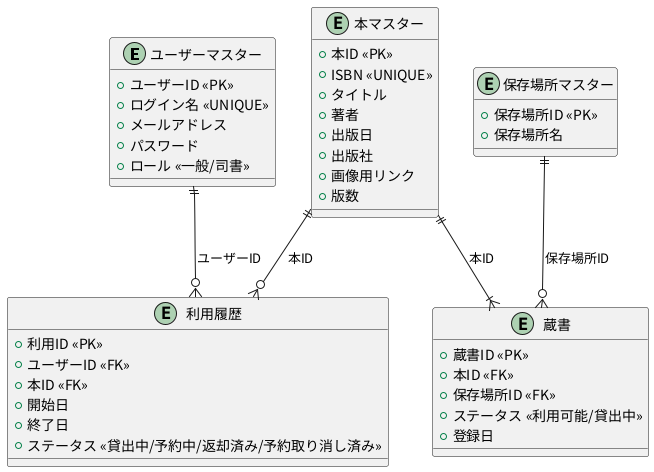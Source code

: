 @startuml er
 skinparam defaultFontName "Noto Sans CJK JP"
 entity "ユーザーマスター" {
   +ユーザーID <<PK>>
   +ログイン名 <<UNIQUE>>
   +メールアドレス
   +パスワード
   +ロール <<一般/司書>>
 }
 
 entity "本マスター" as book {
   +本ID <<PK>>
   +ISBN <<UNIQUE>>
   +タイトル 
   +著者
   +出版日
   +出版社
   +画像用リンク
   +版数
 }

 entity "蔵書" as Copy {
   +蔵書ID <<PK>>
   +本ID <<FK>>
   +保存場所ID <<FK>>
   +ステータス <<利用可能/貸出中>>
   +登録日
 }

 entity "保存場所マスター" as Location {
   +保存場所ID <<PK>>
   +保存場所名
 }

 entity "利用履歴" {
   +利用ID <<PK>>
   +ユーザーID <<FK>>
   +本ID <<FK>>
   +開始日
   +終了日
   +ステータス <<貸出中/予約中/返却済み/予約取り消し済み>>
 }

 
 
 "ユーザーマスター" ||--o{ "利用履歴" : ユーザーID
 book ||--o{ "利用履歴" : 本ID
 book ||--|{ Copy : 本ID
 Location ||--o{ "Copy" : 保存場所ID

 @enduml